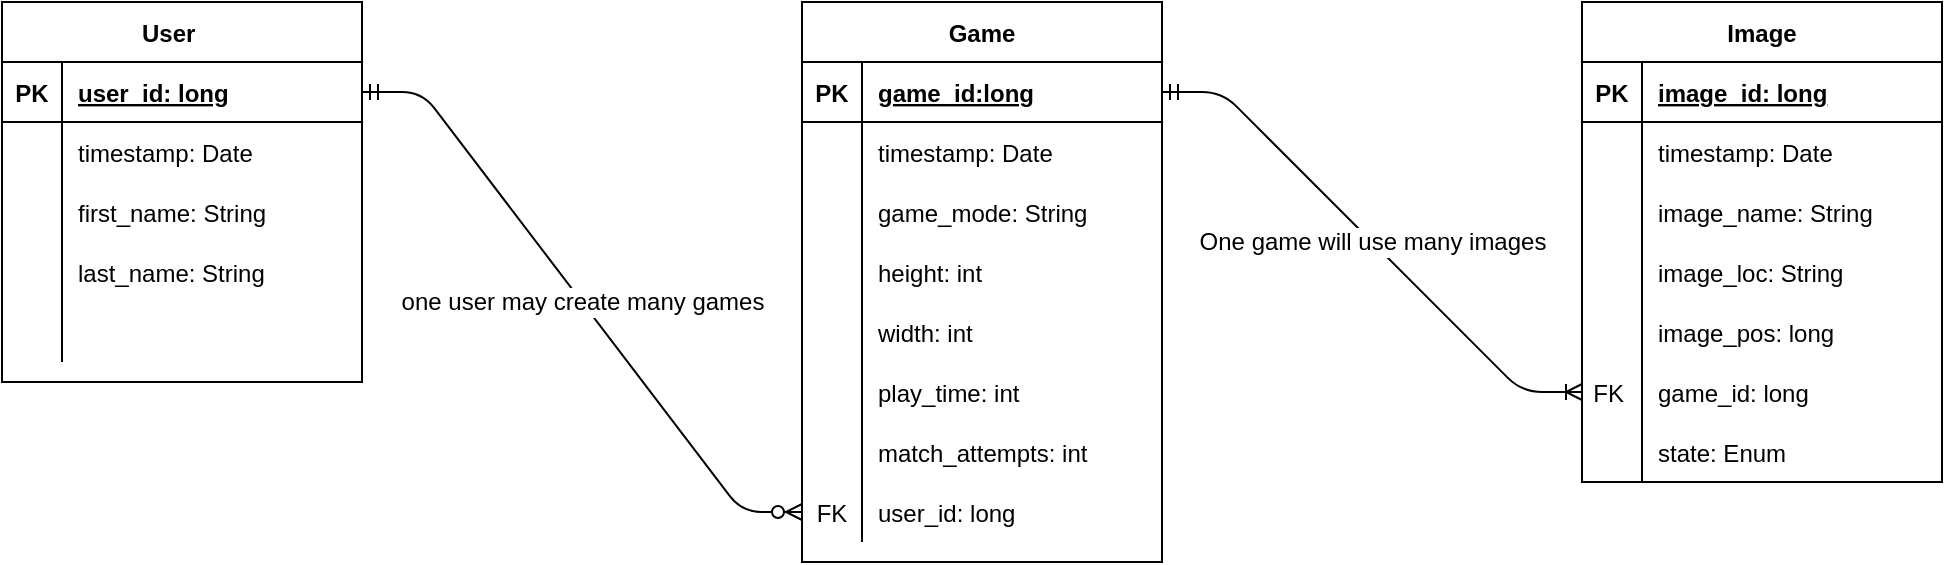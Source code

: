 <mxfile version="14.6.13" type="device"><diagram id="R2lEEEUBdFMjLlhIrx00" name="Page-1"><mxGraphModel dx="1024" dy="592" grid="1" gridSize="10" guides="1" tooltips="1" connect="1" arrows="1" fold="1" page="1" pageScale="1" pageWidth="850" pageHeight="1100" math="0" shadow="0" extFonts="Permanent Marker^https://fonts.googleapis.com/css?family=Permanent+Marker"><root><mxCell id="0"/><mxCell id="1" parent="0"/><mxCell id="iAOM0_z9XJIcXTJAmhC2-24" value="User    " style="shape=table;startSize=30;container=1;collapsible=1;childLayout=tableLayout;fixedRows=1;rowLines=0;fontStyle=1;align=center;resizeLast=1;" parent="1" vertex="1"><mxGeometry width="180" height="190" as="geometry"/></mxCell><mxCell id="iAOM0_z9XJIcXTJAmhC2-25" value="" style="shape=partialRectangle;collapsible=0;dropTarget=0;pointerEvents=0;fillColor=none;top=0;left=0;bottom=1;right=0;points=[[0,0.5],[1,0.5]];portConstraint=eastwest;" parent="iAOM0_z9XJIcXTJAmhC2-24" vertex="1"><mxGeometry y="30" width="180" height="30" as="geometry"/></mxCell><mxCell id="iAOM0_z9XJIcXTJAmhC2-26" value="PK" style="shape=partialRectangle;connectable=0;fillColor=none;top=0;left=0;bottom=0;right=0;fontStyle=1;overflow=hidden;" parent="iAOM0_z9XJIcXTJAmhC2-25" vertex="1"><mxGeometry width="30" height="30" as="geometry"/></mxCell><mxCell id="iAOM0_z9XJIcXTJAmhC2-27" value="user_id: long" style="shape=partialRectangle;connectable=0;fillColor=none;top=0;left=0;bottom=0;right=0;align=left;spacingLeft=6;fontStyle=5;overflow=hidden;" parent="iAOM0_z9XJIcXTJAmhC2-25" vertex="1"><mxGeometry x="30" width="150" height="30" as="geometry"/></mxCell><mxCell id="iAOM0_z9XJIcXTJAmhC2-28" value="" style="shape=partialRectangle;collapsible=0;dropTarget=0;pointerEvents=0;fillColor=none;top=0;left=0;bottom=0;right=0;points=[[0,0.5],[1,0.5]];portConstraint=eastwest;" parent="iAOM0_z9XJIcXTJAmhC2-24" vertex="1"><mxGeometry y="60" width="180" height="30" as="geometry"/></mxCell><mxCell id="iAOM0_z9XJIcXTJAmhC2-29" value="" style="shape=partialRectangle;connectable=0;fillColor=none;top=0;left=0;bottom=0;right=0;editable=1;overflow=hidden;" parent="iAOM0_z9XJIcXTJAmhC2-28" vertex="1"><mxGeometry width="30" height="30" as="geometry"/></mxCell><mxCell id="iAOM0_z9XJIcXTJAmhC2-30" value="timestamp: Date" style="shape=partialRectangle;connectable=0;fillColor=none;top=0;left=0;bottom=0;right=0;align=left;spacingLeft=6;overflow=hidden;" parent="iAOM0_z9XJIcXTJAmhC2-28" vertex="1"><mxGeometry x="30" width="150" height="30" as="geometry"/></mxCell><mxCell id="iAOM0_z9XJIcXTJAmhC2-31" value="" style="shape=partialRectangle;collapsible=0;dropTarget=0;pointerEvents=0;fillColor=none;top=0;left=0;bottom=0;right=0;points=[[0,0.5],[1,0.5]];portConstraint=eastwest;" parent="iAOM0_z9XJIcXTJAmhC2-24" vertex="1"><mxGeometry y="90" width="180" height="30" as="geometry"/></mxCell><mxCell id="iAOM0_z9XJIcXTJAmhC2-32" value="" style="shape=partialRectangle;connectable=0;fillColor=none;top=0;left=0;bottom=0;right=0;editable=1;overflow=hidden;" parent="iAOM0_z9XJIcXTJAmhC2-31" vertex="1"><mxGeometry width="30" height="30" as="geometry"/></mxCell><mxCell id="iAOM0_z9XJIcXTJAmhC2-33" value="first_name: String" style="shape=partialRectangle;connectable=0;fillColor=none;top=0;left=0;bottom=0;right=0;align=left;spacingLeft=6;overflow=hidden;" parent="iAOM0_z9XJIcXTJAmhC2-31" vertex="1"><mxGeometry x="30" width="150" height="30" as="geometry"/></mxCell><mxCell id="iAOM0_z9XJIcXTJAmhC2-34" value="" style="shape=partialRectangle;collapsible=0;dropTarget=0;pointerEvents=0;fillColor=none;top=0;left=0;bottom=0;right=0;points=[[0,0.5],[1,0.5]];portConstraint=eastwest;" parent="iAOM0_z9XJIcXTJAmhC2-24" vertex="1"><mxGeometry y="120" width="180" height="30" as="geometry"/></mxCell><mxCell id="iAOM0_z9XJIcXTJAmhC2-35" value="" style="shape=partialRectangle;connectable=0;fillColor=none;top=0;left=0;bottom=0;right=0;editable=1;overflow=hidden;" parent="iAOM0_z9XJIcXTJAmhC2-34" vertex="1"><mxGeometry width="30" height="30" as="geometry"/></mxCell><mxCell id="iAOM0_z9XJIcXTJAmhC2-36" value="last_name: String" style="shape=partialRectangle;connectable=0;fillColor=none;top=0;left=0;bottom=0;right=0;align=left;spacingLeft=6;overflow=hidden;" parent="iAOM0_z9XJIcXTJAmhC2-34" vertex="1"><mxGeometry x="30" width="150" height="30" as="geometry"/></mxCell><mxCell id="iAOM0_z9XJIcXTJAmhC2-38" value="" style="shape=partialRectangle;collapsible=0;dropTarget=0;pointerEvents=0;fillColor=none;top=0;left=0;bottom=0;right=0;points=[[0,0.5],[1,0.5]];portConstraint=eastwest;" parent="iAOM0_z9XJIcXTJAmhC2-24" vertex="1"><mxGeometry y="150" width="180" height="30" as="geometry"/></mxCell><mxCell id="iAOM0_z9XJIcXTJAmhC2-39" value="" style="shape=partialRectangle;connectable=0;fillColor=none;top=0;left=0;bottom=0;right=0;editable=1;overflow=hidden;" parent="iAOM0_z9XJIcXTJAmhC2-38" vertex="1"><mxGeometry width="30" height="30" as="geometry"/></mxCell><mxCell id="iAOM0_z9XJIcXTJAmhC2-40" value="" style="shape=partialRectangle;connectable=0;fillColor=none;top=0;left=0;bottom=0;right=0;align=left;spacingLeft=6;overflow=hidden;" parent="iAOM0_z9XJIcXTJAmhC2-38" vertex="1"><mxGeometry x="30" width="150" height="30" as="geometry"/></mxCell><mxCell id="iAOM0_z9XJIcXTJAmhC2-41" value="Image" style="shape=table;startSize=30;container=1;collapsible=1;childLayout=tableLayout;fixedRows=1;rowLines=0;fontStyle=1;align=center;resizeLast=1;" parent="1" vertex="1"><mxGeometry x="790" width="180" height="240" as="geometry"/></mxCell><mxCell id="iAOM0_z9XJIcXTJAmhC2-42" value="" style="shape=partialRectangle;collapsible=0;dropTarget=0;pointerEvents=0;fillColor=none;top=0;left=0;bottom=1;right=0;points=[[0,0.5],[1,0.5]];portConstraint=eastwest;" parent="iAOM0_z9XJIcXTJAmhC2-41" vertex="1"><mxGeometry y="30" width="180" height="30" as="geometry"/></mxCell><mxCell id="iAOM0_z9XJIcXTJAmhC2-43" value="PK" style="shape=partialRectangle;connectable=0;fillColor=none;top=0;left=0;bottom=0;right=0;fontStyle=1;overflow=hidden;" parent="iAOM0_z9XJIcXTJAmhC2-42" vertex="1"><mxGeometry width="30" height="30" as="geometry"/></mxCell><mxCell id="iAOM0_z9XJIcXTJAmhC2-44" value="image_id: long" style="shape=partialRectangle;connectable=0;fillColor=none;top=0;left=0;bottom=0;right=0;align=left;spacingLeft=6;fontStyle=5;overflow=hidden;" parent="iAOM0_z9XJIcXTJAmhC2-42" vertex="1"><mxGeometry x="30" width="150" height="30" as="geometry"/></mxCell><mxCell id="iAOM0_z9XJIcXTJAmhC2-45" value="" style="shape=partialRectangle;collapsible=0;dropTarget=0;pointerEvents=0;fillColor=none;top=0;left=0;bottom=0;right=0;points=[[0,0.5],[1,0.5]];portConstraint=eastwest;" parent="iAOM0_z9XJIcXTJAmhC2-41" vertex="1"><mxGeometry y="60" width="180" height="30" as="geometry"/></mxCell><mxCell id="iAOM0_z9XJIcXTJAmhC2-46" value="" style="shape=partialRectangle;connectable=0;fillColor=none;top=0;left=0;bottom=0;right=0;editable=1;overflow=hidden;" parent="iAOM0_z9XJIcXTJAmhC2-45" vertex="1"><mxGeometry width="30" height="30" as="geometry"/></mxCell><mxCell id="iAOM0_z9XJIcXTJAmhC2-47" value="timestamp: Date" style="shape=partialRectangle;connectable=0;fillColor=none;top=0;left=0;bottom=0;right=0;align=left;spacingLeft=6;overflow=hidden;" parent="iAOM0_z9XJIcXTJAmhC2-45" vertex="1"><mxGeometry x="30" width="150" height="30" as="geometry"/></mxCell><mxCell id="iAOM0_z9XJIcXTJAmhC2-48" value="" style="shape=partialRectangle;collapsible=0;dropTarget=0;pointerEvents=0;fillColor=none;top=0;left=0;bottom=0;right=0;points=[[0,0.5],[1,0.5]];portConstraint=eastwest;" parent="iAOM0_z9XJIcXTJAmhC2-41" vertex="1"><mxGeometry y="90" width="180" height="30" as="geometry"/></mxCell><mxCell id="iAOM0_z9XJIcXTJAmhC2-49" value="" style="shape=partialRectangle;connectable=0;fillColor=none;top=0;left=0;bottom=0;right=0;editable=1;overflow=hidden;" parent="iAOM0_z9XJIcXTJAmhC2-48" vertex="1"><mxGeometry width="30" height="30" as="geometry"/></mxCell><mxCell id="iAOM0_z9XJIcXTJAmhC2-50" value="image_name: String" style="shape=partialRectangle;connectable=0;fillColor=none;top=0;left=0;bottom=0;right=0;align=left;spacingLeft=6;overflow=hidden;" parent="iAOM0_z9XJIcXTJAmhC2-48" vertex="1"><mxGeometry x="30" width="150" height="30" as="geometry"/></mxCell><mxCell id="iAOM0_z9XJIcXTJAmhC2-51" value="" style="shape=partialRectangle;collapsible=0;dropTarget=0;pointerEvents=0;fillColor=none;top=0;left=0;bottom=0;right=0;points=[[0,0.5],[1,0.5]];portConstraint=eastwest;" parent="iAOM0_z9XJIcXTJAmhC2-41" vertex="1"><mxGeometry y="120" width="180" height="30" as="geometry"/></mxCell><mxCell id="iAOM0_z9XJIcXTJAmhC2-52" value="" style="shape=partialRectangle;connectable=0;fillColor=none;top=0;left=0;bottom=0;right=0;editable=1;overflow=hidden;" parent="iAOM0_z9XJIcXTJAmhC2-51" vertex="1"><mxGeometry width="30" height="30" as="geometry"/></mxCell><mxCell id="iAOM0_z9XJIcXTJAmhC2-53" value="image_loc: String" style="shape=partialRectangle;connectable=0;fillColor=none;top=0;left=0;bottom=0;right=0;align=left;spacingLeft=6;overflow=hidden;" parent="iAOM0_z9XJIcXTJAmhC2-51" vertex="1"><mxGeometry x="30" width="150" height="30" as="geometry"/></mxCell><mxCell id="UBIJGgpYHBwW-A78R8s--1" value="" style="shape=partialRectangle;collapsible=0;dropTarget=0;pointerEvents=0;fillColor=none;top=0;left=0;bottom=0;right=0;points=[[0,0.5],[1,0.5]];portConstraint=eastwest;" parent="iAOM0_z9XJIcXTJAmhC2-41" vertex="1"><mxGeometry y="150" width="180" height="30" as="geometry"/></mxCell><mxCell id="UBIJGgpYHBwW-A78R8s--2" value="" style="shape=partialRectangle;connectable=0;fillColor=none;top=0;left=0;bottom=0;right=0;editable=1;overflow=hidden;" parent="UBIJGgpYHBwW-A78R8s--1" vertex="1"><mxGeometry width="30" height="30" as="geometry"/></mxCell><mxCell id="UBIJGgpYHBwW-A78R8s--3" value="image_pos: long" style="shape=partialRectangle;connectable=0;fillColor=none;top=0;left=0;bottom=0;right=0;align=left;spacingLeft=6;overflow=hidden;" parent="UBIJGgpYHBwW-A78R8s--1" vertex="1"><mxGeometry x="30" width="150" height="30" as="geometry"/></mxCell><mxCell id="iAOM0_z9XJIcXTJAmhC2-54" value="" style="shape=partialRectangle;collapsible=0;dropTarget=0;pointerEvents=0;fillColor=none;top=0;left=0;bottom=0;right=0;points=[[0,0.5],[1,0.5]];portConstraint=eastwest;" parent="iAOM0_z9XJIcXTJAmhC2-41" vertex="1"><mxGeometry y="180" width="180" height="30" as="geometry"/></mxCell><mxCell id="iAOM0_z9XJIcXTJAmhC2-55" value="FK " style="shape=partialRectangle;connectable=0;fillColor=none;top=0;left=0;bottom=0;right=0;editable=1;overflow=hidden;" parent="iAOM0_z9XJIcXTJAmhC2-54" vertex="1"><mxGeometry width="30" height="30" as="geometry"/></mxCell><mxCell id="iAOM0_z9XJIcXTJAmhC2-56" value="game_id: long" style="shape=partialRectangle;connectable=0;fillColor=none;top=0;left=0;bottom=0;right=0;align=left;spacingLeft=6;overflow=hidden;" parent="iAOM0_z9XJIcXTJAmhC2-54" vertex="1"><mxGeometry x="30" width="150" height="30" as="geometry"/></mxCell><mxCell id="4OHtzjSgO7cDwaMHhwEU-1" value="" style="shape=partialRectangle;collapsible=0;dropTarget=0;pointerEvents=0;fillColor=none;top=0;left=0;bottom=0;right=0;points=[[0,0.5],[1,0.5]];portConstraint=eastwest;" vertex="1" parent="iAOM0_z9XJIcXTJAmhC2-41"><mxGeometry y="210" width="180" height="30" as="geometry"/></mxCell><mxCell id="4OHtzjSgO7cDwaMHhwEU-2" value="" style="shape=partialRectangle;connectable=0;fillColor=none;top=0;left=0;bottom=0;right=0;editable=1;overflow=hidden;" vertex="1" parent="4OHtzjSgO7cDwaMHhwEU-1"><mxGeometry width="30" height="30" as="geometry"/></mxCell><mxCell id="4OHtzjSgO7cDwaMHhwEU-3" value="state: Enum" style="shape=partialRectangle;connectable=0;fillColor=none;top=0;left=0;bottom=0;right=0;align=left;spacingLeft=6;overflow=hidden;" vertex="1" parent="4OHtzjSgO7cDwaMHhwEU-1"><mxGeometry x="30" width="150" height="30" as="geometry"/></mxCell><mxCell id="iAOM0_z9XJIcXTJAmhC2-57" value="Game" style="shape=table;startSize=30;container=1;collapsible=1;childLayout=tableLayout;fixedRows=1;rowLines=0;fontStyle=1;align=center;resizeLast=1;" parent="1" vertex="1"><mxGeometry x="400" width="180" height="280" as="geometry"/></mxCell><mxCell id="iAOM0_z9XJIcXTJAmhC2-58" value="" style="shape=partialRectangle;collapsible=0;dropTarget=0;pointerEvents=0;fillColor=none;top=0;left=0;bottom=1;right=0;points=[[0,0.5],[1,0.5]];portConstraint=eastwest;" parent="iAOM0_z9XJIcXTJAmhC2-57" vertex="1"><mxGeometry y="30" width="180" height="30" as="geometry"/></mxCell><mxCell id="iAOM0_z9XJIcXTJAmhC2-59" value="PK" style="shape=partialRectangle;connectable=0;fillColor=none;top=0;left=0;bottom=0;right=0;fontStyle=1;overflow=hidden;" parent="iAOM0_z9XJIcXTJAmhC2-58" vertex="1"><mxGeometry width="30" height="30" as="geometry"/></mxCell><mxCell id="iAOM0_z9XJIcXTJAmhC2-60" value="game_id:long" style="shape=partialRectangle;connectable=0;fillColor=none;top=0;left=0;bottom=0;right=0;align=left;spacingLeft=6;fontStyle=5;overflow=hidden;" parent="iAOM0_z9XJIcXTJAmhC2-58" vertex="1"><mxGeometry x="30" width="150" height="30" as="geometry"/></mxCell><mxCell id="iAOM0_z9XJIcXTJAmhC2-61" value="" style="shape=partialRectangle;collapsible=0;dropTarget=0;pointerEvents=0;fillColor=none;top=0;left=0;bottom=0;right=0;points=[[0,0.5],[1,0.5]];portConstraint=eastwest;" parent="iAOM0_z9XJIcXTJAmhC2-57" vertex="1"><mxGeometry y="60" width="180" height="30" as="geometry"/></mxCell><mxCell id="iAOM0_z9XJIcXTJAmhC2-62" value="" style="shape=partialRectangle;connectable=0;fillColor=none;top=0;left=0;bottom=0;right=0;editable=1;overflow=hidden;" parent="iAOM0_z9XJIcXTJAmhC2-61" vertex="1"><mxGeometry width="30" height="30" as="geometry"/></mxCell><mxCell id="iAOM0_z9XJIcXTJAmhC2-63" value="timestamp: Date" style="shape=partialRectangle;connectable=0;fillColor=none;top=0;left=0;bottom=0;right=0;align=left;spacingLeft=6;overflow=hidden;" parent="iAOM0_z9XJIcXTJAmhC2-61" vertex="1"><mxGeometry x="30" width="150" height="30" as="geometry"/></mxCell><mxCell id="iAOM0_z9XJIcXTJAmhC2-64" value="" style="shape=partialRectangle;collapsible=0;dropTarget=0;pointerEvents=0;fillColor=none;top=0;left=0;bottom=0;right=0;points=[[0,0.5],[1,0.5]];portConstraint=eastwest;" parent="iAOM0_z9XJIcXTJAmhC2-57" vertex="1"><mxGeometry y="90" width="180" height="30" as="geometry"/></mxCell><mxCell id="iAOM0_z9XJIcXTJAmhC2-65" value="" style="shape=partialRectangle;connectable=0;fillColor=none;top=0;left=0;bottom=0;right=0;editable=1;overflow=hidden;" parent="iAOM0_z9XJIcXTJAmhC2-64" vertex="1"><mxGeometry width="30" height="30" as="geometry"/></mxCell><mxCell id="iAOM0_z9XJIcXTJAmhC2-66" value="game_mode: String" style="shape=partialRectangle;connectable=0;fillColor=none;top=0;left=0;bottom=0;right=0;align=left;spacingLeft=6;overflow=hidden;" parent="iAOM0_z9XJIcXTJAmhC2-64" vertex="1"><mxGeometry x="30" width="150" height="30" as="geometry"/></mxCell><mxCell id="iAOM0_z9XJIcXTJAmhC2-67" value="" style="shape=partialRectangle;collapsible=0;dropTarget=0;pointerEvents=0;fillColor=none;top=0;left=0;bottom=0;right=0;points=[[0,0.5],[1,0.5]];portConstraint=eastwest;" parent="iAOM0_z9XJIcXTJAmhC2-57" vertex="1"><mxGeometry y="120" width="180" height="30" as="geometry"/></mxCell><mxCell id="iAOM0_z9XJIcXTJAmhC2-68" value="" style="shape=partialRectangle;connectable=0;fillColor=none;top=0;left=0;bottom=0;right=0;editable=1;overflow=hidden;" parent="iAOM0_z9XJIcXTJAmhC2-67" vertex="1"><mxGeometry width="30" height="30" as="geometry"/></mxCell><mxCell id="iAOM0_z9XJIcXTJAmhC2-69" value="height: int" style="shape=partialRectangle;connectable=0;fillColor=none;top=0;left=0;bottom=0;right=0;align=left;spacingLeft=6;overflow=hidden;" parent="iAOM0_z9XJIcXTJAmhC2-67" vertex="1"><mxGeometry x="30" width="150" height="30" as="geometry"/></mxCell><mxCell id="iAOM0_z9XJIcXTJAmhC2-70" value="" style="shape=partialRectangle;collapsible=0;dropTarget=0;pointerEvents=0;fillColor=none;top=0;left=0;bottom=0;right=0;points=[[0,0.5],[1,0.5]];portConstraint=eastwest;" parent="iAOM0_z9XJIcXTJAmhC2-57" vertex="1"><mxGeometry y="150" width="180" height="30" as="geometry"/></mxCell><mxCell id="iAOM0_z9XJIcXTJAmhC2-71" value="" style="shape=partialRectangle;connectable=0;fillColor=none;top=0;left=0;bottom=0;right=0;editable=1;overflow=hidden;" parent="iAOM0_z9XJIcXTJAmhC2-70" vertex="1"><mxGeometry width="30" height="30" as="geometry"/></mxCell><mxCell id="iAOM0_z9XJIcXTJAmhC2-72" value="width: int" style="shape=partialRectangle;connectable=0;fillColor=none;top=0;left=0;bottom=0;right=0;align=left;spacingLeft=6;overflow=hidden;" parent="iAOM0_z9XJIcXTJAmhC2-70" vertex="1"><mxGeometry x="30" width="150" height="30" as="geometry"/></mxCell><mxCell id="o9UvjKHPMQzsG-x35sn8-1" value="" style="shape=partialRectangle;collapsible=0;dropTarget=0;pointerEvents=0;fillColor=none;top=0;left=0;bottom=0;right=0;points=[[0,0.5],[1,0.5]];portConstraint=eastwest;" parent="iAOM0_z9XJIcXTJAmhC2-57" vertex="1"><mxGeometry y="180" width="180" height="30" as="geometry"/></mxCell><mxCell id="o9UvjKHPMQzsG-x35sn8-2" value="" style="shape=partialRectangle;connectable=0;fillColor=none;top=0;left=0;bottom=0;right=0;editable=1;overflow=hidden;" parent="o9UvjKHPMQzsG-x35sn8-1" vertex="1"><mxGeometry width="30" height="30" as="geometry"/></mxCell><mxCell id="o9UvjKHPMQzsG-x35sn8-3" value="play_time: int" style="shape=partialRectangle;connectable=0;fillColor=none;top=0;left=0;bottom=0;right=0;align=left;spacingLeft=6;overflow=hidden;" parent="o9UvjKHPMQzsG-x35sn8-1" vertex="1"><mxGeometry x="30" width="150" height="30" as="geometry"/></mxCell><mxCell id="4OHtzjSgO7cDwaMHhwEU-4" value="" style="shape=partialRectangle;collapsible=0;dropTarget=0;pointerEvents=0;fillColor=none;top=0;left=0;bottom=0;right=0;points=[[0,0.5],[1,0.5]];portConstraint=eastwest;" vertex="1" parent="iAOM0_z9XJIcXTJAmhC2-57"><mxGeometry y="210" width="180" height="30" as="geometry"/></mxCell><mxCell id="4OHtzjSgO7cDwaMHhwEU-5" value="" style="shape=partialRectangle;connectable=0;fillColor=none;top=0;left=0;bottom=0;right=0;editable=1;overflow=hidden;" vertex="1" parent="4OHtzjSgO7cDwaMHhwEU-4"><mxGeometry width="30" height="30" as="geometry"/></mxCell><mxCell id="4OHtzjSgO7cDwaMHhwEU-6" value="match_attempts: int" style="shape=partialRectangle;connectable=0;fillColor=none;top=0;left=0;bottom=0;right=0;align=left;spacingLeft=6;overflow=hidden;" vertex="1" parent="4OHtzjSgO7cDwaMHhwEU-4"><mxGeometry x="30" width="150" height="30" as="geometry"/></mxCell><mxCell id="iAOM0_z9XJIcXTJAmhC2-88" value="" style="shape=partialRectangle;collapsible=0;dropTarget=0;pointerEvents=0;fillColor=none;top=0;left=0;bottom=0;right=0;points=[[0,0.5],[1,0.5]];portConstraint=eastwest;" parent="iAOM0_z9XJIcXTJAmhC2-57" vertex="1"><mxGeometry y="240" width="180" height="30" as="geometry"/></mxCell><mxCell id="iAOM0_z9XJIcXTJAmhC2-89" value="FK" style="shape=partialRectangle;connectable=0;fillColor=none;top=0;left=0;bottom=0;right=0;editable=1;overflow=hidden;" parent="iAOM0_z9XJIcXTJAmhC2-88" vertex="1"><mxGeometry width="30" height="30" as="geometry"/></mxCell><mxCell id="iAOM0_z9XJIcXTJAmhC2-90" value="user_id: long" style="shape=partialRectangle;connectable=0;fillColor=none;top=0;left=0;bottom=0;right=0;align=left;spacingLeft=6;overflow=hidden;" parent="iAOM0_z9XJIcXTJAmhC2-88" vertex="1"><mxGeometry x="30" width="150" height="30" as="geometry"/></mxCell><mxCell id="iAOM0_z9XJIcXTJAmhC2-86" value="one user may create many games" style="edgeStyle=entityRelationEdgeStyle;fontSize=12;html=1;endArrow=ERzeroToMany;exitX=1;exitY=0.5;exitDx=0;exitDy=0;entryX=0;entryY=0.5;entryDx=0;entryDy=0;startArrow=ERmandOne;startFill=0;endFill=1;" parent="1" source="iAOM0_z9XJIcXTJAmhC2-25" target="iAOM0_z9XJIcXTJAmhC2-88" edge="1"><mxGeometry width="100" height="100" relative="1" as="geometry"><mxPoint x="290" y="350" as="sourcePoint"/><mxPoint x="390" y="250" as="targetPoint"/></mxGeometry></mxCell><mxCell id="iAOM0_z9XJIcXTJAmhC2-87" value="One game will use many images" style="edgeStyle=entityRelationEdgeStyle;fontSize=12;html=1;endArrow=ERoneToMany;entryX=0;entryY=0.5;entryDx=0;entryDy=0;startArrow=ERmandOne;startFill=0;" parent="1" target="iAOM0_z9XJIcXTJAmhC2-54" edge="1"><mxGeometry width="100" height="100" relative="1" as="geometry"><mxPoint x="580" y="45" as="sourcePoint"/><mxPoint x="760" y="45" as="targetPoint"/></mxGeometry></mxCell></root></mxGraphModel></diagram></mxfile>